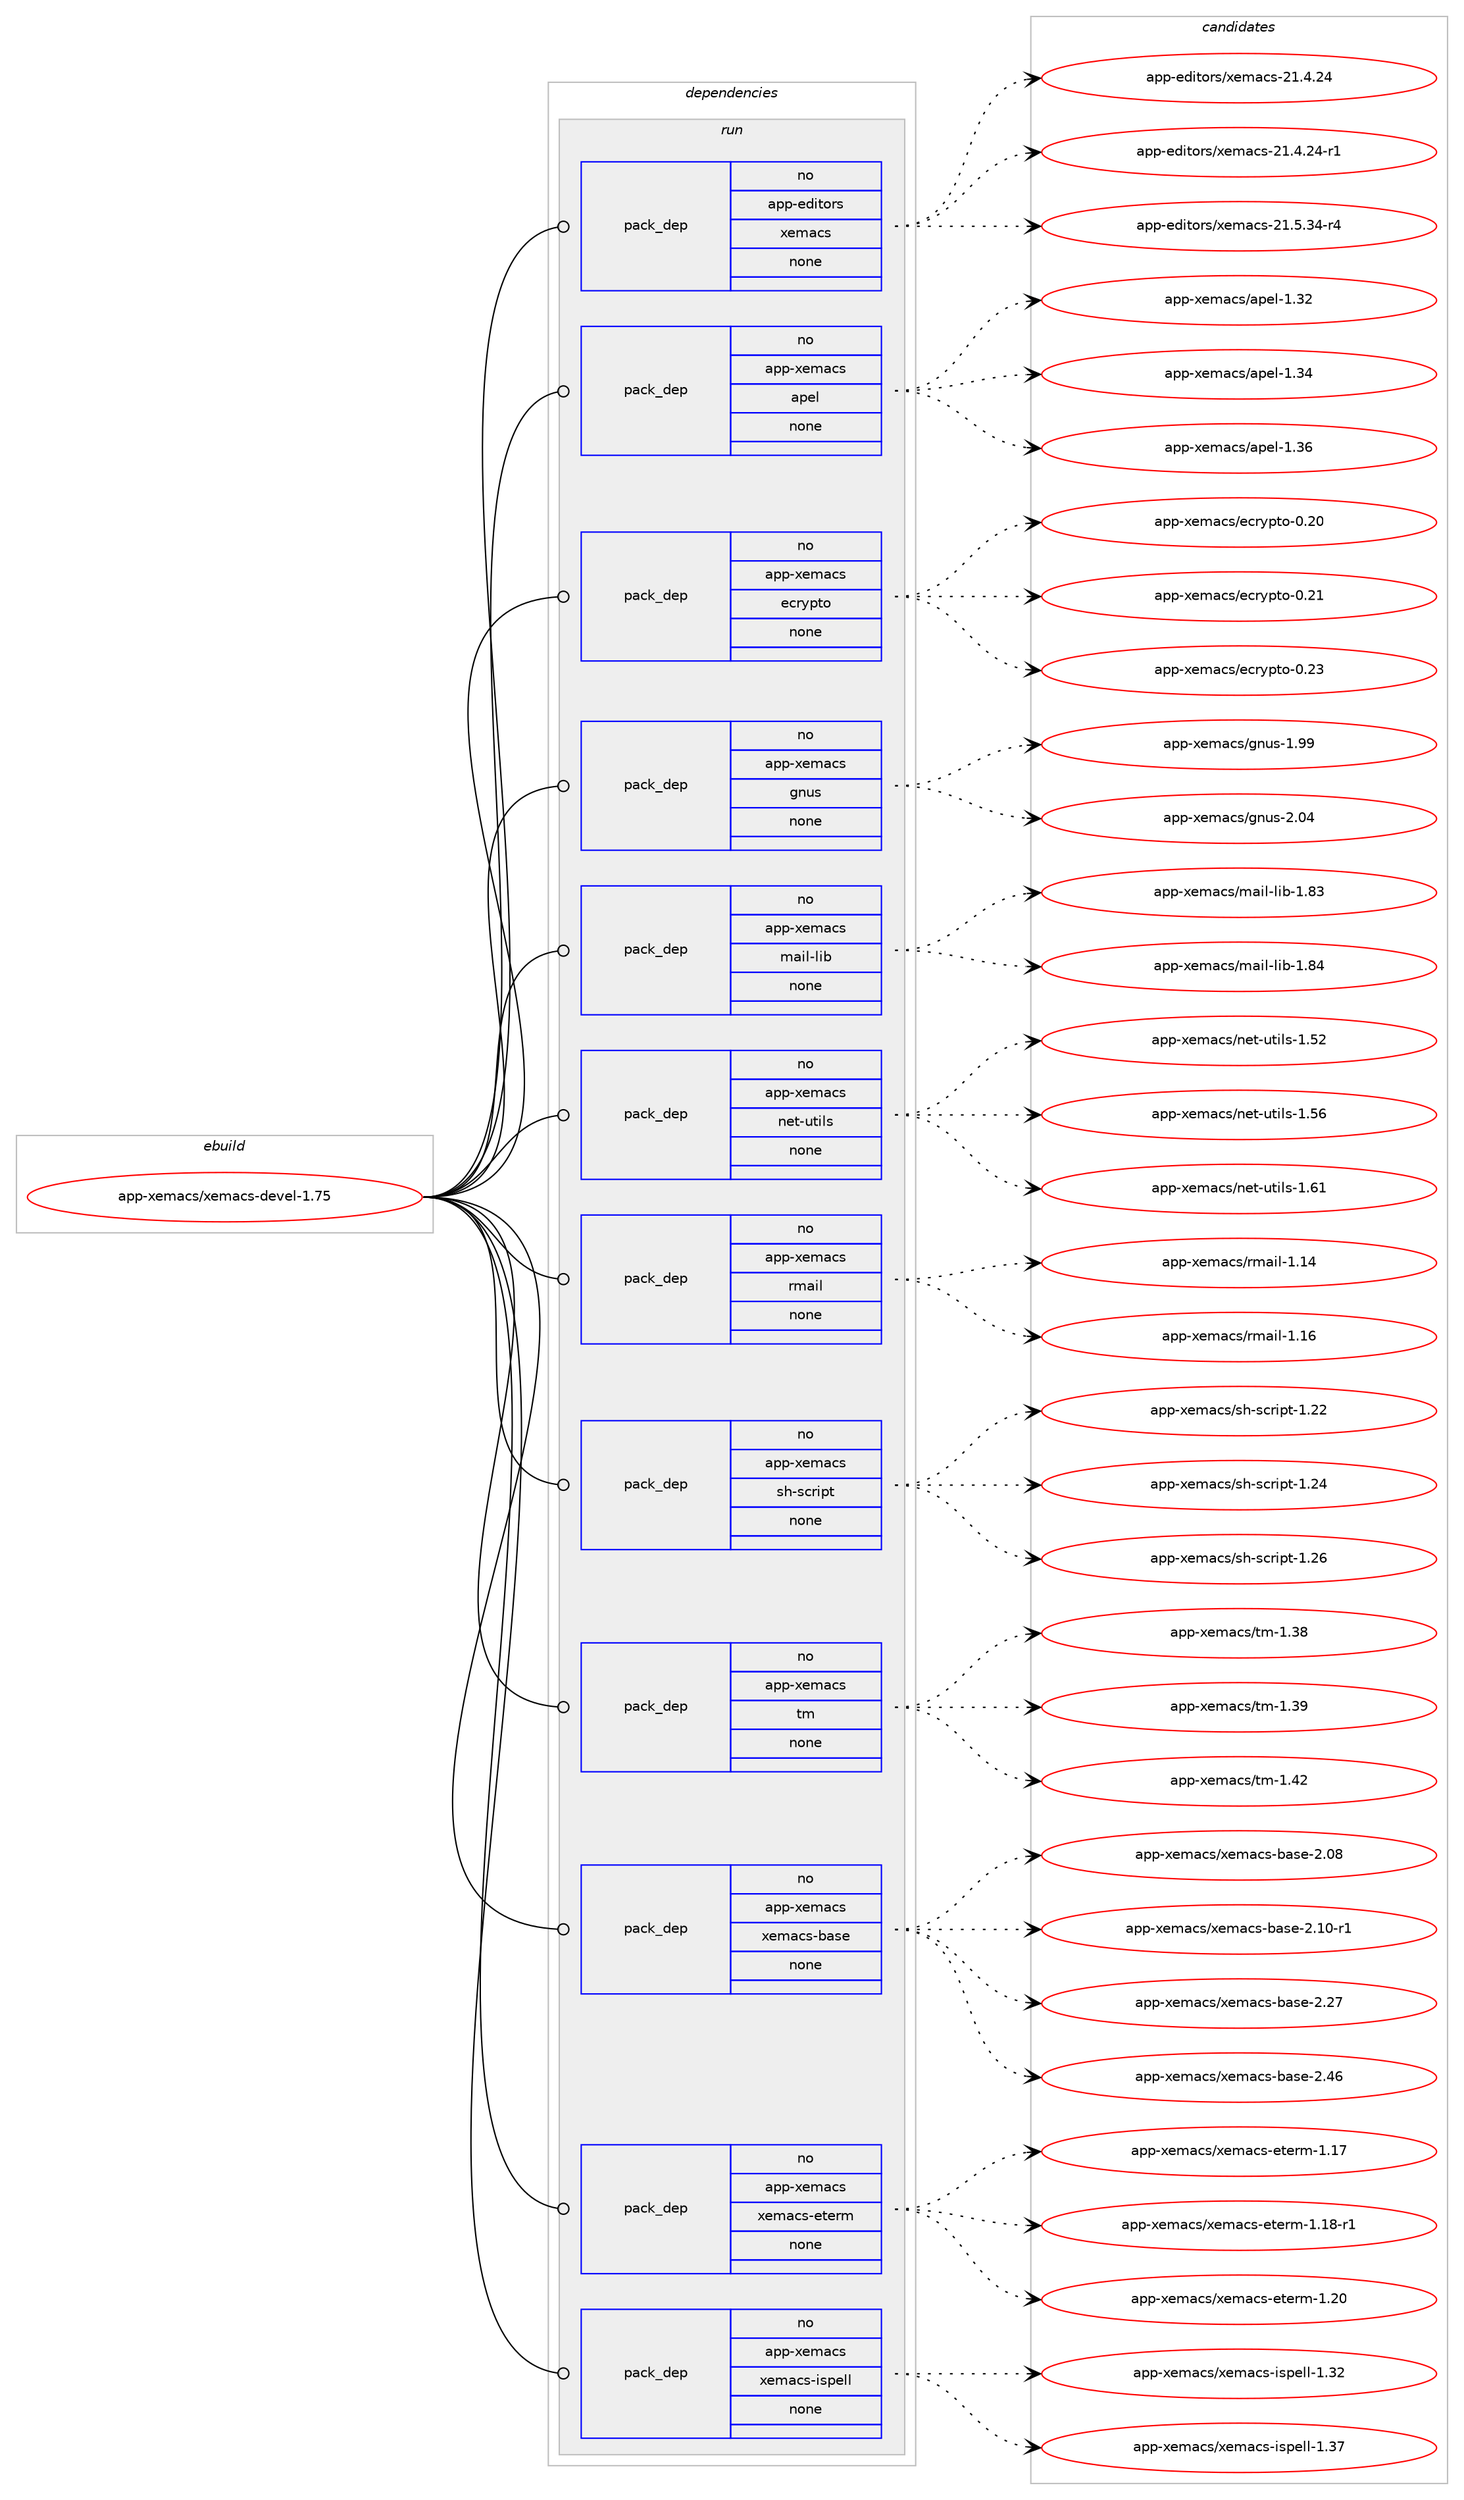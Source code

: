 digraph prolog {

# *************
# Graph options
# *************

newrank=true;
concentrate=true;
compound=true;
graph [rankdir=LR,fontname=Helvetica,fontsize=10,ranksep=1.5];#, ranksep=2.5, nodesep=0.2];
edge  [arrowhead=vee];
node  [fontname=Helvetica,fontsize=10];

# **********
# The ebuild
# **********

subgraph cluster_leftcol {
color=gray;
rank=same;
label=<<i>ebuild</i>>;
id [label="app-xemacs/xemacs-devel-1.75", color=red, width=4, href="../app-xemacs/xemacs-devel-1.75.svg"];
}

# ****************
# The dependencies
# ****************

subgraph cluster_midcol {
color=gray;
label=<<i>dependencies</i>>;
subgraph cluster_compile {
fillcolor="#eeeeee";
style=filled;
label=<<i>compile</i>>;
}
subgraph cluster_compileandrun {
fillcolor="#eeeeee";
style=filled;
label=<<i>compile and run</i>>;
}
subgraph cluster_run {
fillcolor="#eeeeee";
style=filled;
label=<<i>run</i>>;
subgraph pack939089 {
dependency1316371 [label=<<TABLE BORDER="0" CELLBORDER="1" CELLSPACING="0" CELLPADDING="4" WIDTH="220"><TR><TD ROWSPAN="6" CELLPADDING="30">pack_dep</TD></TR><TR><TD WIDTH="110">no</TD></TR><TR><TD>app-editors</TD></TR><TR><TD>xemacs</TD></TR><TR><TD>none</TD></TR><TR><TD></TD></TR></TABLE>>, shape=none, color=blue];
}
id:e -> dependency1316371:w [weight=20,style="solid",arrowhead="odot"];
subgraph pack939090 {
dependency1316372 [label=<<TABLE BORDER="0" CELLBORDER="1" CELLSPACING="0" CELLPADDING="4" WIDTH="220"><TR><TD ROWSPAN="6" CELLPADDING="30">pack_dep</TD></TR><TR><TD WIDTH="110">no</TD></TR><TR><TD>app-xemacs</TD></TR><TR><TD>apel</TD></TR><TR><TD>none</TD></TR><TR><TD></TD></TR></TABLE>>, shape=none, color=blue];
}
id:e -> dependency1316372:w [weight=20,style="solid",arrowhead="odot"];
subgraph pack939091 {
dependency1316373 [label=<<TABLE BORDER="0" CELLBORDER="1" CELLSPACING="0" CELLPADDING="4" WIDTH="220"><TR><TD ROWSPAN="6" CELLPADDING="30">pack_dep</TD></TR><TR><TD WIDTH="110">no</TD></TR><TR><TD>app-xemacs</TD></TR><TR><TD>ecrypto</TD></TR><TR><TD>none</TD></TR><TR><TD></TD></TR></TABLE>>, shape=none, color=blue];
}
id:e -> dependency1316373:w [weight=20,style="solid",arrowhead="odot"];
subgraph pack939092 {
dependency1316374 [label=<<TABLE BORDER="0" CELLBORDER="1" CELLSPACING="0" CELLPADDING="4" WIDTH="220"><TR><TD ROWSPAN="6" CELLPADDING="30">pack_dep</TD></TR><TR><TD WIDTH="110">no</TD></TR><TR><TD>app-xemacs</TD></TR><TR><TD>gnus</TD></TR><TR><TD>none</TD></TR><TR><TD></TD></TR></TABLE>>, shape=none, color=blue];
}
id:e -> dependency1316374:w [weight=20,style="solid",arrowhead="odot"];
subgraph pack939093 {
dependency1316375 [label=<<TABLE BORDER="0" CELLBORDER="1" CELLSPACING="0" CELLPADDING="4" WIDTH="220"><TR><TD ROWSPAN="6" CELLPADDING="30">pack_dep</TD></TR><TR><TD WIDTH="110">no</TD></TR><TR><TD>app-xemacs</TD></TR><TR><TD>mail-lib</TD></TR><TR><TD>none</TD></TR><TR><TD></TD></TR></TABLE>>, shape=none, color=blue];
}
id:e -> dependency1316375:w [weight=20,style="solid",arrowhead="odot"];
subgraph pack939094 {
dependency1316376 [label=<<TABLE BORDER="0" CELLBORDER="1" CELLSPACING="0" CELLPADDING="4" WIDTH="220"><TR><TD ROWSPAN="6" CELLPADDING="30">pack_dep</TD></TR><TR><TD WIDTH="110">no</TD></TR><TR><TD>app-xemacs</TD></TR><TR><TD>net-utils</TD></TR><TR><TD>none</TD></TR><TR><TD></TD></TR></TABLE>>, shape=none, color=blue];
}
id:e -> dependency1316376:w [weight=20,style="solid",arrowhead="odot"];
subgraph pack939095 {
dependency1316377 [label=<<TABLE BORDER="0" CELLBORDER="1" CELLSPACING="0" CELLPADDING="4" WIDTH="220"><TR><TD ROWSPAN="6" CELLPADDING="30">pack_dep</TD></TR><TR><TD WIDTH="110">no</TD></TR><TR><TD>app-xemacs</TD></TR><TR><TD>rmail</TD></TR><TR><TD>none</TD></TR><TR><TD></TD></TR></TABLE>>, shape=none, color=blue];
}
id:e -> dependency1316377:w [weight=20,style="solid",arrowhead="odot"];
subgraph pack939096 {
dependency1316378 [label=<<TABLE BORDER="0" CELLBORDER="1" CELLSPACING="0" CELLPADDING="4" WIDTH="220"><TR><TD ROWSPAN="6" CELLPADDING="30">pack_dep</TD></TR><TR><TD WIDTH="110">no</TD></TR><TR><TD>app-xemacs</TD></TR><TR><TD>sh-script</TD></TR><TR><TD>none</TD></TR><TR><TD></TD></TR></TABLE>>, shape=none, color=blue];
}
id:e -> dependency1316378:w [weight=20,style="solid",arrowhead="odot"];
subgraph pack939097 {
dependency1316379 [label=<<TABLE BORDER="0" CELLBORDER="1" CELLSPACING="0" CELLPADDING="4" WIDTH="220"><TR><TD ROWSPAN="6" CELLPADDING="30">pack_dep</TD></TR><TR><TD WIDTH="110">no</TD></TR><TR><TD>app-xemacs</TD></TR><TR><TD>tm</TD></TR><TR><TD>none</TD></TR><TR><TD></TD></TR></TABLE>>, shape=none, color=blue];
}
id:e -> dependency1316379:w [weight=20,style="solid",arrowhead="odot"];
subgraph pack939098 {
dependency1316380 [label=<<TABLE BORDER="0" CELLBORDER="1" CELLSPACING="0" CELLPADDING="4" WIDTH="220"><TR><TD ROWSPAN="6" CELLPADDING="30">pack_dep</TD></TR><TR><TD WIDTH="110">no</TD></TR><TR><TD>app-xemacs</TD></TR><TR><TD>xemacs-base</TD></TR><TR><TD>none</TD></TR><TR><TD></TD></TR></TABLE>>, shape=none, color=blue];
}
id:e -> dependency1316380:w [weight=20,style="solid",arrowhead="odot"];
subgraph pack939099 {
dependency1316381 [label=<<TABLE BORDER="0" CELLBORDER="1" CELLSPACING="0" CELLPADDING="4" WIDTH="220"><TR><TD ROWSPAN="6" CELLPADDING="30">pack_dep</TD></TR><TR><TD WIDTH="110">no</TD></TR><TR><TD>app-xemacs</TD></TR><TR><TD>xemacs-eterm</TD></TR><TR><TD>none</TD></TR><TR><TD></TD></TR></TABLE>>, shape=none, color=blue];
}
id:e -> dependency1316381:w [weight=20,style="solid",arrowhead="odot"];
subgraph pack939100 {
dependency1316382 [label=<<TABLE BORDER="0" CELLBORDER="1" CELLSPACING="0" CELLPADDING="4" WIDTH="220"><TR><TD ROWSPAN="6" CELLPADDING="30">pack_dep</TD></TR><TR><TD WIDTH="110">no</TD></TR><TR><TD>app-xemacs</TD></TR><TR><TD>xemacs-ispell</TD></TR><TR><TD>none</TD></TR><TR><TD></TD></TR></TABLE>>, shape=none, color=blue];
}
id:e -> dependency1316382:w [weight=20,style="solid",arrowhead="odot"];
}
}

# **************
# The candidates
# **************

subgraph cluster_choices {
rank=same;
color=gray;
label=<<i>candidates</i>>;

subgraph choice939089 {
color=black;
nodesep=1;
choice97112112451011001051161111141154712010110997991154550494652465052 [label="app-editors/xemacs-21.4.24", color=red, width=4,href="../app-editors/xemacs-21.4.24.svg"];
choice971121124510110010511611111411547120101109979911545504946524650524511449 [label="app-editors/xemacs-21.4.24-r1", color=red, width=4,href="../app-editors/xemacs-21.4.24-r1.svg"];
choice971121124510110010511611111411547120101109979911545504946534651524511452 [label="app-editors/xemacs-21.5.34-r4", color=red, width=4,href="../app-editors/xemacs-21.5.34-r4.svg"];
dependency1316371:e -> choice97112112451011001051161111141154712010110997991154550494652465052:w [style=dotted,weight="100"];
dependency1316371:e -> choice971121124510110010511611111411547120101109979911545504946524650524511449:w [style=dotted,weight="100"];
dependency1316371:e -> choice971121124510110010511611111411547120101109979911545504946534651524511452:w [style=dotted,weight="100"];
}
subgraph choice939090 {
color=black;
nodesep=1;
choice9711211245120101109979911547971121011084549465150 [label="app-xemacs/apel-1.32", color=red, width=4,href="../app-xemacs/apel-1.32.svg"];
choice9711211245120101109979911547971121011084549465152 [label="app-xemacs/apel-1.34", color=red, width=4,href="../app-xemacs/apel-1.34.svg"];
choice9711211245120101109979911547971121011084549465154 [label="app-xemacs/apel-1.36", color=red, width=4,href="../app-xemacs/apel-1.36.svg"];
dependency1316372:e -> choice9711211245120101109979911547971121011084549465150:w [style=dotted,weight="100"];
dependency1316372:e -> choice9711211245120101109979911547971121011084549465152:w [style=dotted,weight="100"];
dependency1316372:e -> choice9711211245120101109979911547971121011084549465154:w [style=dotted,weight="100"];
}
subgraph choice939091 {
color=black;
nodesep=1;
choice9711211245120101109979911547101991141211121161114548465048 [label="app-xemacs/ecrypto-0.20", color=red, width=4,href="../app-xemacs/ecrypto-0.20.svg"];
choice9711211245120101109979911547101991141211121161114548465049 [label="app-xemacs/ecrypto-0.21", color=red, width=4,href="../app-xemacs/ecrypto-0.21.svg"];
choice9711211245120101109979911547101991141211121161114548465051 [label="app-xemacs/ecrypto-0.23", color=red, width=4,href="../app-xemacs/ecrypto-0.23.svg"];
dependency1316373:e -> choice9711211245120101109979911547101991141211121161114548465048:w [style=dotted,weight="100"];
dependency1316373:e -> choice9711211245120101109979911547101991141211121161114548465049:w [style=dotted,weight="100"];
dependency1316373:e -> choice9711211245120101109979911547101991141211121161114548465051:w [style=dotted,weight="100"];
}
subgraph choice939092 {
color=black;
nodesep=1;
choice97112112451201011099799115471031101171154549465757 [label="app-xemacs/gnus-1.99", color=red, width=4,href="../app-xemacs/gnus-1.99.svg"];
choice97112112451201011099799115471031101171154550464852 [label="app-xemacs/gnus-2.04", color=red, width=4,href="../app-xemacs/gnus-2.04.svg"];
dependency1316374:e -> choice97112112451201011099799115471031101171154549465757:w [style=dotted,weight="100"];
dependency1316374:e -> choice97112112451201011099799115471031101171154550464852:w [style=dotted,weight="100"];
}
subgraph choice939093 {
color=black;
nodesep=1;
choice97112112451201011099799115471099710510845108105984549465651 [label="app-xemacs/mail-lib-1.83", color=red, width=4,href="../app-xemacs/mail-lib-1.83.svg"];
choice97112112451201011099799115471099710510845108105984549465652 [label="app-xemacs/mail-lib-1.84", color=red, width=4,href="../app-xemacs/mail-lib-1.84.svg"];
dependency1316375:e -> choice97112112451201011099799115471099710510845108105984549465651:w [style=dotted,weight="100"];
dependency1316375:e -> choice97112112451201011099799115471099710510845108105984549465652:w [style=dotted,weight="100"];
}
subgraph choice939094 {
color=black;
nodesep=1;
choice9711211245120101109979911547110101116451171161051081154549465350 [label="app-xemacs/net-utils-1.52", color=red, width=4,href="../app-xemacs/net-utils-1.52.svg"];
choice9711211245120101109979911547110101116451171161051081154549465354 [label="app-xemacs/net-utils-1.56", color=red, width=4,href="../app-xemacs/net-utils-1.56.svg"];
choice9711211245120101109979911547110101116451171161051081154549465449 [label="app-xemacs/net-utils-1.61", color=red, width=4,href="../app-xemacs/net-utils-1.61.svg"];
dependency1316376:e -> choice9711211245120101109979911547110101116451171161051081154549465350:w [style=dotted,weight="100"];
dependency1316376:e -> choice9711211245120101109979911547110101116451171161051081154549465354:w [style=dotted,weight="100"];
dependency1316376:e -> choice9711211245120101109979911547110101116451171161051081154549465449:w [style=dotted,weight="100"];
}
subgraph choice939095 {
color=black;
nodesep=1;
choice9711211245120101109979911547114109971051084549464952 [label="app-xemacs/rmail-1.14", color=red, width=4,href="../app-xemacs/rmail-1.14.svg"];
choice9711211245120101109979911547114109971051084549464954 [label="app-xemacs/rmail-1.16", color=red, width=4,href="../app-xemacs/rmail-1.16.svg"];
dependency1316377:e -> choice9711211245120101109979911547114109971051084549464952:w [style=dotted,weight="100"];
dependency1316377:e -> choice9711211245120101109979911547114109971051084549464954:w [style=dotted,weight="100"];
}
subgraph choice939096 {
color=black;
nodesep=1;
choice971121124512010110997991154711510445115991141051121164549465050 [label="app-xemacs/sh-script-1.22", color=red, width=4,href="../app-xemacs/sh-script-1.22.svg"];
choice971121124512010110997991154711510445115991141051121164549465052 [label="app-xemacs/sh-script-1.24", color=red, width=4,href="../app-xemacs/sh-script-1.24.svg"];
choice971121124512010110997991154711510445115991141051121164549465054 [label="app-xemacs/sh-script-1.26", color=red, width=4,href="../app-xemacs/sh-script-1.26.svg"];
dependency1316378:e -> choice971121124512010110997991154711510445115991141051121164549465050:w [style=dotted,weight="100"];
dependency1316378:e -> choice971121124512010110997991154711510445115991141051121164549465052:w [style=dotted,weight="100"];
dependency1316378:e -> choice971121124512010110997991154711510445115991141051121164549465054:w [style=dotted,weight="100"];
}
subgraph choice939097 {
color=black;
nodesep=1;
choice97112112451201011099799115471161094549465156 [label="app-xemacs/tm-1.38", color=red, width=4,href="../app-xemacs/tm-1.38.svg"];
choice97112112451201011099799115471161094549465157 [label="app-xemacs/tm-1.39", color=red, width=4,href="../app-xemacs/tm-1.39.svg"];
choice97112112451201011099799115471161094549465250 [label="app-xemacs/tm-1.42", color=red, width=4,href="../app-xemacs/tm-1.42.svg"];
dependency1316379:e -> choice97112112451201011099799115471161094549465156:w [style=dotted,weight="100"];
dependency1316379:e -> choice97112112451201011099799115471161094549465157:w [style=dotted,weight="100"];
dependency1316379:e -> choice97112112451201011099799115471161094549465250:w [style=dotted,weight="100"];
}
subgraph choice939098 {
color=black;
nodesep=1;
choice971121124512010110997991154712010110997991154598971151014550464856 [label="app-xemacs/xemacs-base-2.08", color=red, width=4,href="../app-xemacs/xemacs-base-2.08.svg"];
choice9711211245120101109979911547120101109979911545989711510145504649484511449 [label="app-xemacs/xemacs-base-2.10-r1", color=red, width=4,href="../app-xemacs/xemacs-base-2.10-r1.svg"];
choice971121124512010110997991154712010110997991154598971151014550465055 [label="app-xemacs/xemacs-base-2.27", color=red, width=4,href="../app-xemacs/xemacs-base-2.27.svg"];
choice971121124512010110997991154712010110997991154598971151014550465254 [label="app-xemacs/xemacs-base-2.46", color=red, width=4,href="../app-xemacs/xemacs-base-2.46.svg"];
dependency1316380:e -> choice971121124512010110997991154712010110997991154598971151014550464856:w [style=dotted,weight="100"];
dependency1316380:e -> choice9711211245120101109979911547120101109979911545989711510145504649484511449:w [style=dotted,weight="100"];
dependency1316380:e -> choice971121124512010110997991154712010110997991154598971151014550465055:w [style=dotted,weight="100"];
dependency1316380:e -> choice971121124512010110997991154712010110997991154598971151014550465254:w [style=dotted,weight="100"];
}
subgraph choice939099 {
color=black;
nodesep=1;
choice97112112451201011099799115471201011099799115451011161011141094549464955 [label="app-xemacs/xemacs-eterm-1.17", color=red, width=4,href="../app-xemacs/xemacs-eterm-1.17.svg"];
choice971121124512010110997991154712010110997991154510111610111410945494649564511449 [label="app-xemacs/xemacs-eterm-1.18-r1", color=red, width=4,href="../app-xemacs/xemacs-eterm-1.18-r1.svg"];
choice97112112451201011099799115471201011099799115451011161011141094549465048 [label="app-xemacs/xemacs-eterm-1.20", color=red, width=4,href="../app-xemacs/xemacs-eterm-1.20.svg"];
dependency1316381:e -> choice97112112451201011099799115471201011099799115451011161011141094549464955:w [style=dotted,weight="100"];
dependency1316381:e -> choice971121124512010110997991154712010110997991154510111610111410945494649564511449:w [style=dotted,weight="100"];
dependency1316381:e -> choice97112112451201011099799115471201011099799115451011161011141094549465048:w [style=dotted,weight="100"];
}
subgraph choice939100 {
color=black;
nodesep=1;
choice97112112451201011099799115471201011099799115451051151121011081084549465150 [label="app-xemacs/xemacs-ispell-1.32", color=red, width=4,href="../app-xemacs/xemacs-ispell-1.32.svg"];
choice97112112451201011099799115471201011099799115451051151121011081084549465155 [label="app-xemacs/xemacs-ispell-1.37", color=red, width=4,href="../app-xemacs/xemacs-ispell-1.37.svg"];
dependency1316382:e -> choice97112112451201011099799115471201011099799115451051151121011081084549465150:w [style=dotted,weight="100"];
dependency1316382:e -> choice97112112451201011099799115471201011099799115451051151121011081084549465155:w [style=dotted,weight="100"];
}
}

}
